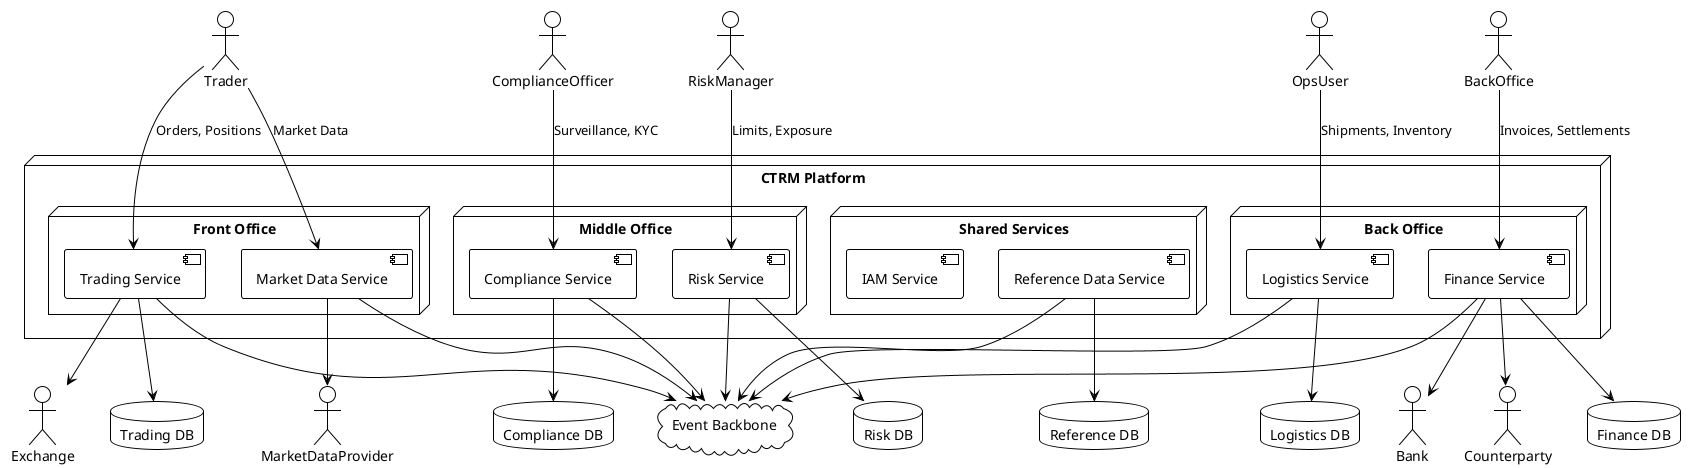 @startuml DeploymentIntegration
!theme plain

actor Trader
actor RiskManager
actor OpsUser as Ops
actor BackOffice
actor ComplianceOfficer
actor Exchange
actor MarketDataProvider
actor Bank
actor Counterparty

node "CTRM Platform" {
  node "Front Office" {
    [Trading Service] as TRS
    [Market Data Service] as MDS
  }
  node "Middle Office" {
    [Risk Service] as RKS
    [Compliance Service] as CMS
  }
  node "Back Office" {
    [Finance Service] as FNS
    [Logistics Service] as LGS
  }
  node "Shared Services" {
    [Reference Data Service] as RDS
    [IAM Service] as IAMS
  }
}

cloud "Event Backbone" as EB
database "Trading DB" as DBT
database "Risk DB" as DBR
database "Finance DB" as DBF
database "Logistics DB" as DBL
database "Compliance DB" as DBC
database "Reference DB" as DBREF

' --- Actor to Services ---
Trader --> TRS : Orders, Positions
Trader --> MDS : Market Data
RiskManager --> RKS : Limits, Exposure
Ops --> LGS : Shipments, Inventory
BackOffice --> FNS : Invoices, Settlements
ComplianceOfficer --> CMS : Surveillance, KYC

' --- Services to External ---
TRS --> Exchange
MDS --> MarketDataProvider
FNS --> Bank
FNS --> Counterparty

' --- Service to Service via EB ---
TRS --> EB
MDS --> EB
RKS --> EB
FNS --> EB
LGS --> EB
CMS --> EB
RDS --> EB

' --- DB bindings ---
TRS --> DBT
RKS --> DBR
FNS --> DBF
LGS --> DBL
CMS --> DBC
RDS --> DBREF

@enduml